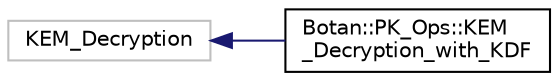 digraph "Graphical Class Hierarchy"
{
  edge [fontname="Helvetica",fontsize="10",labelfontname="Helvetica",labelfontsize="10"];
  node [fontname="Helvetica",fontsize="10",shape=record];
  rankdir="LR";
  Node485 [label="KEM_Decryption",height=0.2,width=0.4,color="grey75", fillcolor="white", style="filled"];
  Node485 -> Node0 [dir="back",color="midnightblue",fontsize="10",style="solid",fontname="Helvetica"];
  Node0 [label="Botan::PK_Ops::KEM\l_Decryption_with_KDF",height=0.2,width=0.4,color="black", fillcolor="white", style="filled",URL="$class_botan_1_1_p_k___ops_1_1_k_e_m___decryption__with___k_d_f.html"];
}
